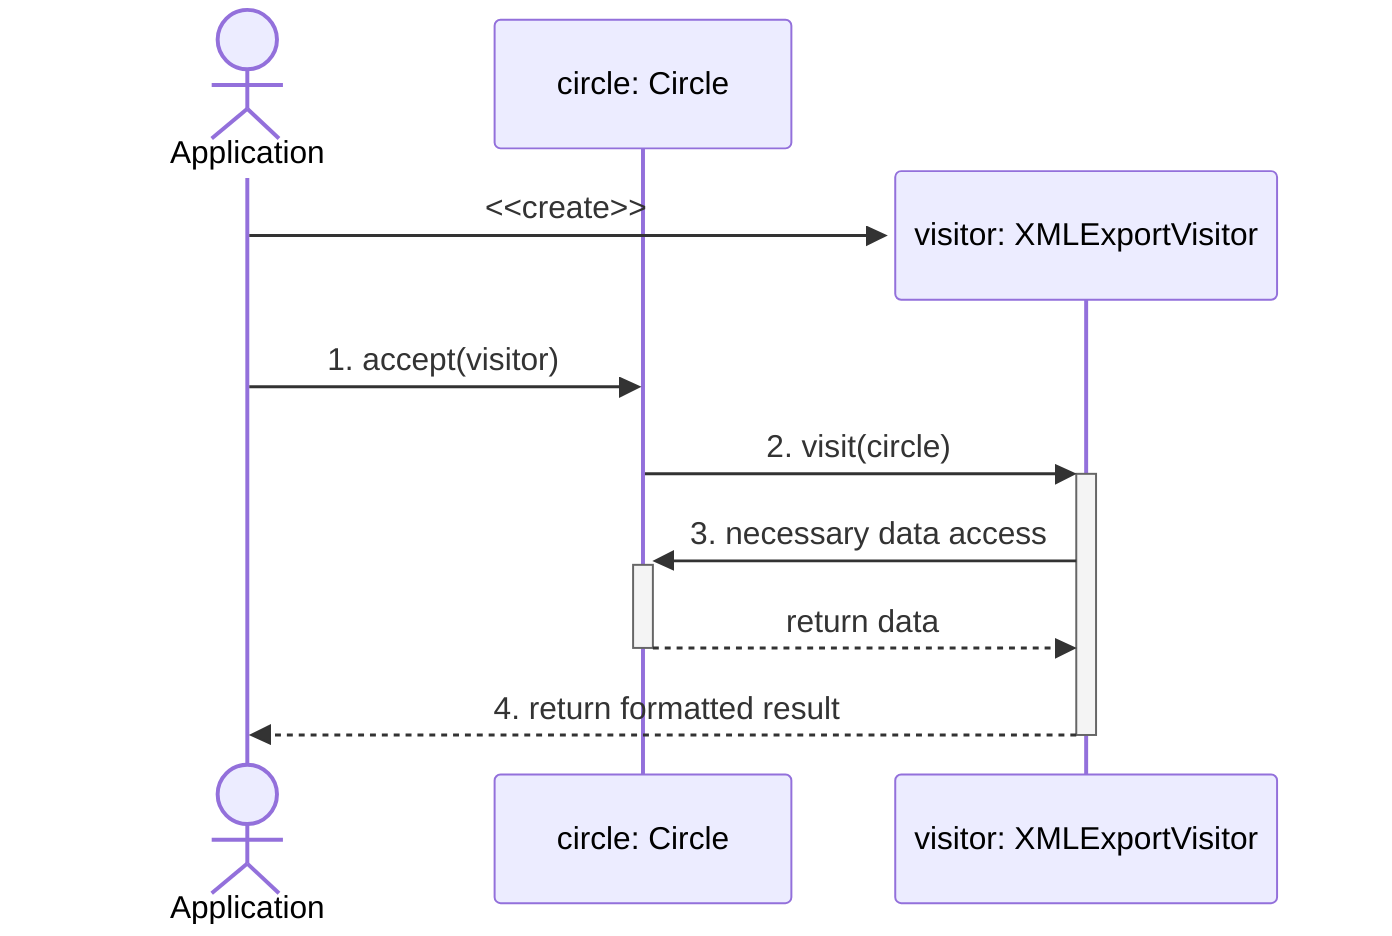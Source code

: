 sequenceDiagram
actor A as Application
participant C as circle: Circle

create participant V as visitor: XMLExportVisitor
A->>V: <<create>>

A ->> C : 1. accept(visitor)
C ->>+ V : 2. visit(circle)
V ->>+ C : 3. necessary data access
C -->>- V : return data
V -->>- A : 4. return formatted result
